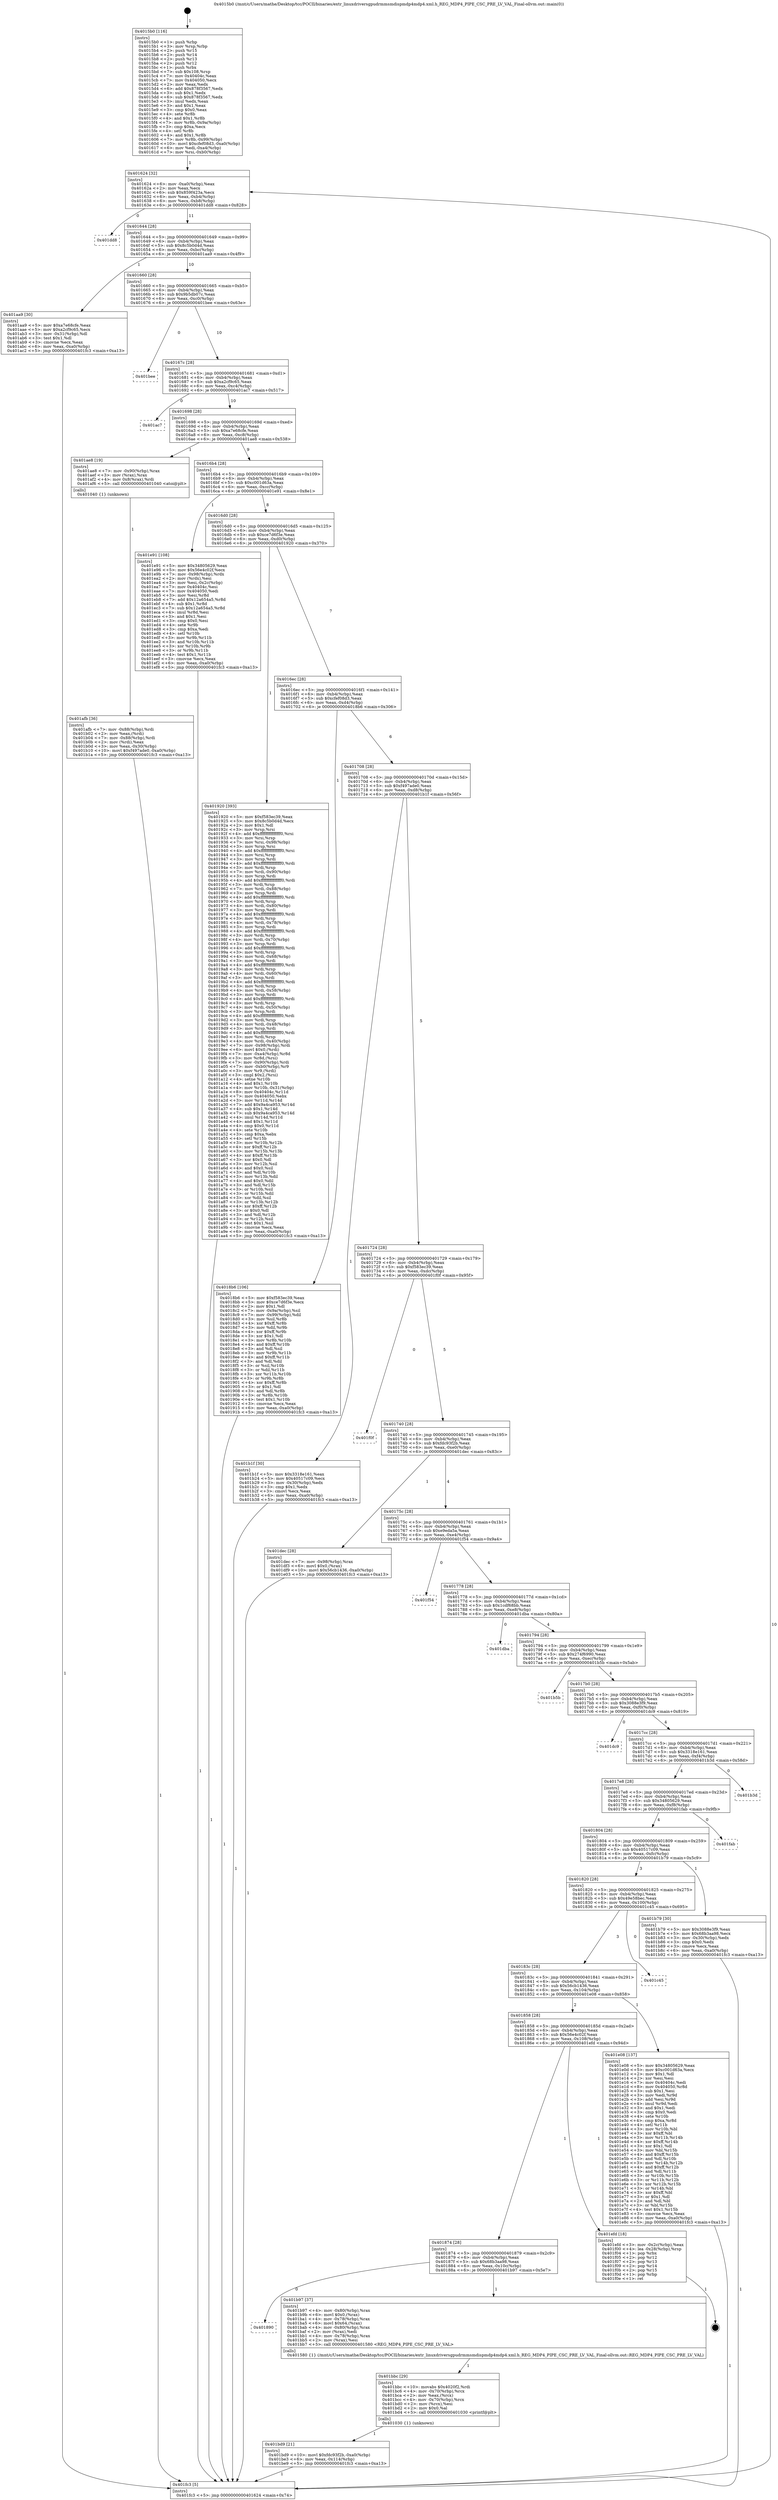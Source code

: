 digraph "0x4015b0" {
  label = "0x4015b0 (/mnt/c/Users/mathe/Desktop/tcc/POCII/binaries/extr_linuxdriversgpudrmmsmdispmdp4mdp4.xml.h_REG_MDP4_PIPE_CSC_PRE_LV_VAL_Final-ollvm.out::main(0))"
  labelloc = "t"
  node[shape=record]

  Entry [label="",width=0.3,height=0.3,shape=circle,fillcolor=black,style=filled]
  "0x401624" [label="{
     0x401624 [32]\l
     | [instrs]\l
     &nbsp;&nbsp;0x401624 \<+6\>: mov -0xa0(%rbp),%eax\l
     &nbsp;&nbsp;0x40162a \<+2\>: mov %eax,%ecx\l
     &nbsp;&nbsp;0x40162c \<+6\>: sub $0x859f423a,%ecx\l
     &nbsp;&nbsp;0x401632 \<+6\>: mov %eax,-0xb4(%rbp)\l
     &nbsp;&nbsp;0x401638 \<+6\>: mov %ecx,-0xb8(%rbp)\l
     &nbsp;&nbsp;0x40163e \<+6\>: je 0000000000401dd8 \<main+0x828\>\l
  }"]
  "0x401dd8" [label="{
     0x401dd8\l
  }", style=dashed]
  "0x401644" [label="{
     0x401644 [28]\l
     | [instrs]\l
     &nbsp;&nbsp;0x401644 \<+5\>: jmp 0000000000401649 \<main+0x99\>\l
     &nbsp;&nbsp;0x401649 \<+6\>: mov -0xb4(%rbp),%eax\l
     &nbsp;&nbsp;0x40164f \<+5\>: sub $0x8c5b0d4d,%eax\l
     &nbsp;&nbsp;0x401654 \<+6\>: mov %eax,-0xbc(%rbp)\l
     &nbsp;&nbsp;0x40165a \<+6\>: je 0000000000401aa9 \<main+0x4f9\>\l
  }"]
  Exit [label="",width=0.3,height=0.3,shape=circle,fillcolor=black,style=filled,peripheries=2]
  "0x401aa9" [label="{
     0x401aa9 [30]\l
     | [instrs]\l
     &nbsp;&nbsp;0x401aa9 \<+5\>: mov $0xa7e68cfe,%eax\l
     &nbsp;&nbsp;0x401aae \<+5\>: mov $0xa2cf9c65,%ecx\l
     &nbsp;&nbsp;0x401ab3 \<+3\>: mov -0x31(%rbp),%dl\l
     &nbsp;&nbsp;0x401ab6 \<+3\>: test $0x1,%dl\l
     &nbsp;&nbsp;0x401ab9 \<+3\>: cmovne %ecx,%eax\l
     &nbsp;&nbsp;0x401abc \<+6\>: mov %eax,-0xa0(%rbp)\l
     &nbsp;&nbsp;0x401ac2 \<+5\>: jmp 0000000000401fc3 \<main+0xa13\>\l
  }"]
  "0x401660" [label="{
     0x401660 [28]\l
     | [instrs]\l
     &nbsp;&nbsp;0x401660 \<+5\>: jmp 0000000000401665 \<main+0xb5\>\l
     &nbsp;&nbsp;0x401665 \<+6\>: mov -0xb4(%rbp),%eax\l
     &nbsp;&nbsp;0x40166b \<+5\>: sub $0x9b5db07c,%eax\l
     &nbsp;&nbsp;0x401670 \<+6\>: mov %eax,-0xc0(%rbp)\l
     &nbsp;&nbsp;0x401676 \<+6\>: je 0000000000401bee \<main+0x63e\>\l
  }"]
  "0x401bd9" [label="{
     0x401bd9 [21]\l
     | [instrs]\l
     &nbsp;&nbsp;0x401bd9 \<+10\>: movl $0xfdc93f2b,-0xa0(%rbp)\l
     &nbsp;&nbsp;0x401be3 \<+6\>: mov %eax,-0x114(%rbp)\l
     &nbsp;&nbsp;0x401be9 \<+5\>: jmp 0000000000401fc3 \<main+0xa13\>\l
  }"]
  "0x401bee" [label="{
     0x401bee\l
  }", style=dashed]
  "0x40167c" [label="{
     0x40167c [28]\l
     | [instrs]\l
     &nbsp;&nbsp;0x40167c \<+5\>: jmp 0000000000401681 \<main+0xd1\>\l
     &nbsp;&nbsp;0x401681 \<+6\>: mov -0xb4(%rbp),%eax\l
     &nbsp;&nbsp;0x401687 \<+5\>: sub $0xa2cf9c65,%eax\l
     &nbsp;&nbsp;0x40168c \<+6\>: mov %eax,-0xc4(%rbp)\l
     &nbsp;&nbsp;0x401692 \<+6\>: je 0000000000401ac7 \<main+0x517\>\l
  }"]
  "0x401bbc" [label="{
     0x401bbc [29]\l
     | [instrs]\l
     &nbsp;&nbsp;0x401bbc \<+10\>: movabs $0x4020f2,%rdi\l
     &nbsp;&nbsp;0x401bc6 \<+4\>: mov -0x70(%rbp),%rcx\l
     &nbsp;&nbsp;0x401bca \<+2\>: mov %eax,(%rcx)\l
     &nbsp;&nbsp;0x401bcc \<+4\>: mov -0x70(%rbp),%rcx\l
     &nbsp;&nbsp;0x401bd0 \<+2\>: mov (%rcx),%esi\l
     &nbsp;&nbsp;0x401bd2 \<+2\>: mov $0x0,%al\l
     &nbsp;&nbsp;0x401bd4 \<+5\>: call 0000000000401030 \<printf@plt\>\l
     | [calls]\l
     &nbsp;&nbsp;0x401030 \{1\} (unknown)\l
  }"]
  "0x401ac7" [label="{
     0x401ac7\l
  }", style=dashed]
  "0x401698" [label="{
     0x401698 [28]\l
     | [instrs]\l
     &nbsp;&nbsp;0x401698 \<+5\>: jmp 000000000040169d \<main+0xed\>\l
     &nbsp;&nbsp;0x40169d \<+6\>: mov -0xb4(%rbp),%eax\l
     &nbsp;&nbsp;0x4016a3 \<+5\>: sub $0xa7e68cfe,%eax\l
     &nbsp;&nbsp;0x4016a8 \<+6\>: mov %eax,-0xc8(%rbp)\l
     &nbsp;&nbsp;0x4016ae \<+6\>: je 0000000000401ae8 \<main+0x538\>\l
  }"]
  "0x401890" [label="{
     0x401890\l
  }", style=dashed]
  "0x401ae8" [label="{
     0x401ae8 [19]\l
     | [instrs]\l
     &nbsp;&nbsp;0x401ae8 \<+7\>: mov -0x90(%rbp),%rax\l
     &nbsp;&nbsp;0x401aef \<+3\>: mov (%rax),%rax\l
     &nbsp;&nbsp;0x401af2 \<+4\>: mov 0x8(%rax),%rdi\l
     &nbsp;&nbsp;0x401af6 \<+5\>: call 0000000000401040 \<atoi@plt\>\l
     | [calls]\l
     &nbsp;&nbsp;0x401040 \{1\} (unknown)\l
  }"]
  "0x4016b4" [label="{
     0x4016b4 [28]\l
     | [instrs]\l
     &nbsp;&nbsp;0x4016b4 \<+5\>: jmp 00000000004016b9 \<main+0x109\>\l
     &nbsp;&nbsp;0x4016b9 \<+6\>: mov -0xb4(%rbp),%eax\l
     &nbsp;&nbsp;0x4016bf \<+5\>: sub $0xc001d63a,%eax\l
     &nbsp;&nbsp;0x4016c4 \<+6\>: mov %eax,-0xcc(%rbp)\l
     &nbsp;&nbsp;0x4016ca \<+6\>: je 0000000000401e91 \<main+0x8e1\>\l
  }"]
  "0x401b97" [label="{
     0x401b97 [37]\l
     | [instrs]\l
     &nbsp;&nbsp;0x401b97 \<+4\>: mov -0x80(%rbp),%rax\l
     &nbsp;&nbsp;0x401b9b \<+6\>: movl $0x0,(%rax)\l
     &nbsp;&nbsp;0x401ba1 \<+4\>: mov -0x78(%rbp),%rax\l
     &nbsp;&nbsp;0x401ba5 \<+6\>: movl $0x64,(%rax)\l
     &nbsp;&nbsp;0x401bab \<+4\>: mov -0x80(%rbp),%rax\l
     &nbsp;&nbsp;0x401baf \<+2\>: mov (%rax),%edi\l
     &nbsp;&nbsp;0x401bb1 \<+4\>: mov -0x78(%rbp),%rax\l
     &nbsp;&nbsp;0x401bb5 \<+2\>: mov (%rax),%esi\l
     &nbsp;&nbsp;0x401bb7 \<+5\>: call 0000000000401580 \<REG_MDP4_PIPE_CSC_PRE_LV_VAL\>\l
     | [calls]\l
     &nbsp;&nbsp;0x401580 \{1\} (/mnt/c/Users/mathe/Desktop/tcc/POCII/binaries/extr_linuxdriversgpudrmmsmdispmdp4mdp4.xml.h_REG_MDP4_PIPE_CSC_PRE_LV_VAL_Final-ollvm.out::REG_MDP4_PIPE_CSC_PRE_LV_VAL)\l
  }"]
  "0x401e91" [label="{
     0x401e91 [108]\l
     | [instrs]\l
     &nbsp;&nbsp;0x401e91 \<+5\>: mov $0x34805629,%eax\l
     &nbsp;&nbsp;0x401e96 \<+5\>: mov $0x56e4c02f,%ecx\l
     &nbsp;&nbsp;0x401e9b \<+7\>: mov -0x98(%rbp),%rdx\l
     &nbsp;&nbsp;0x401ea2 \<+2\>: mov (%rdx),%esi\l
     &nbsp;&nbsp;0x401ea4 \<+3\>: mov %esi,-0x2c(%rbp)\l
     &nbsp;&nbsp;0x401ea7 \<+7\>: mov 0x40404c,%esi\l
     &nbsp;&nbsp;0x401eae \<+7\>: mov 0x404050,%edi\l
     &nbsp;&nbsp;0x401eb5 \<+3\>: mov %esi,%r8d\l
     &nbsp;&nbsp;0x401eb8 \<+7\>: add $0x12a654a5,%r8d\l
     &nbsp;&nbsp;0x401ebf \<+4\>: sub $0x1,%r8d\l
     &nbsp;&nbsp;0x401ec3 \<+7\>: sub $0x12a654a5,%r8d\l
     &nbsp;&nbsp;0x401eca \<+4\>: imul %r8d,%esi\l
     &nbsp;&nbsp;0x401ece \<+3\>: and $0x1,%esi\l
     &nbsp;&nbsp;0x401ed1 \<+3\>: cmp $0x0,%esi\l
     &nbsp;&nbsp;0x401ed4 \<+4\>: sete %r9b\l
     &nbsp;&nbsp;0x401ed8 \<+3\>: cmp $0xa,%edi\l
     &nbsp;&nbsp;0x401edb \<+4\>: setl %r10b\l
     &nbsp;&nbsp;0x401edf \<+3\>: mov %r9b,%r11b\l
     &nbsp;&nbsp;0x401ee2 \<+3\>: and %r10b,%r11b\l
     &nbsp;&nbsp;0x401ee5 \<+3\>: xor %r10b,%r9b\l
     &nbsp;&nbsp;0x401ee8 \<+3\>: or %r9b,%r11b\l
     &nbsp;&nbsp;0x401eeb \<+4\>: test $0x1,%r11b\l
     &nbsp;&nbsp;0x401eef \<+3\>: cmovne %ecx,%eax\l
     &nbsp;&nbsp;0x401ef2 \<+6\>: mov %eax,-0xa0(%rbp)\l
     &nbsp;&nbsp;0x401ef8 \<+5\>: jmp 0000000000401fc3 \<main+0xa13\>\l
  }"]
  "0x4016d0" [label="{
     0x4016d0 [28]\l
     | [instrs]\l
     &nbsp;&nbsp;0x4016d0 \<+5\>: jmp 00000000004016d5 \<main+0x125\>\l
     &nbsp;&nbsp;0x4016d5 \<+6\>: mov -0xb4(%rbp),%eax\l
     &nbsp;&nbsp;0x4016db \<+5\>: sub $0xce7d6f3e,%eax\l
     &nbsp;&nbsp;0x4016e0 \<+6\>: mov %eax,-0xd0(%rbp)\l
     &nbsp;&nbsp;0x4016e6 \<+6\>: je 0000000000401920 \<main+0x370\>\l
  }"]
  "0x401874" [label="{
     0x401874 [28]\l
     | [instrs]\l
     &nbsp;&nbsp;0x401874 \<+5\>: jmp 0000000000401879 \<main+0x2c9\>\l
     &nbsp;&nbsp;0x401879 \<+6\>: mov -0xb4(%rbp),%eax\l
     &nbsp;&nbsp;0x40187f \<+5\>: sub $0x68b3aa98,%eax\l
     &nbsp;&nbsp;0x401884 \<+6\>: mov %eax,-0x10c(%rbp)\l
     &nbsp;&nbsp;0x40188a \<+6\>: je 0000000000401b97 \<main+0x5e7\>\l
  }"]
  "0x401920" [label="{
     0x401920 [393]\l
     | [instrs]\l
     &nbsp;&nbsp;0x401920 \<+5\>: mov $0xf583ec39,%eax\l
     &nbsp;&nbsp;0x401925 \<+5\>: mov $0x8c5b0d4d,%ecx\l
     &nbsp;&nbsp;0x40192a \<+2\>: mov $0x1,%dl\l
     &nbsp;&nbsp;0x40192c \<+3\>: mov %rsp,%rsi\l
     &nbsp;&nbsp;0x40192f \<+4\>: add $0xfffffffffffffff0,%rsi\l
     &nbsp;&nbsp;0x401933 \<+3\>: mov %rsi,%rsp\l
     &nbsp;&nbsp;0x401936 \<+7\>: mov %rsi,-0x98(%rbp)\l
     &nbsp;&nbsp;0x40193d \<+3\>: mov %rsp,%rsi\l
     &nbsp;&nbsp;0x401940 \<+4\>: add $0xfffffffffffffff0,%rsi\l
     &nbsp;&nbsp;0x401944 \<+3\>: mov %rsi,%rsp\l
     &nbsp;&nbsp;0x401947 \<+3\>: mov %rsp,%rdi\l
     &nbsp;&nbsp;0x40194a \<+4\>: add $0xfffffffffffffff0,%rdi\l
     &nbsp;&nbsp;0x40194e \<+3\>: mov %rdi,%rsp\l
     &nbsp;&nbsp;0x401951 \<+7\>: mov %rdi,-0x90(%rbp)\l
     &nbsp;&nbsp;0x401958 \<+3\>: mov %rsp,%rdi\l
     &nbsp;&nbsp;0x40195b \<+4\>: add $0xfffffffffffffff0,%rdi\l
     &nbsp;&nbsp;0x40195f \<+3\>: mov %rdi,%rsp\l
     &nbsp;&nbsp;0x401962 \<+7\>: mov %rdi,-0x88(%rbp)\l
     &nbsp;&nbsp;0x401969 \<+3\>: mov %rsp,%rdi\l
     &nbsp;&nbsp;0x40196c \<+4\>: add $0xfffffffffffffff0,%rdi\l
     &nbsp;&nbsp;0x401970 \<+3\>: mov %rdi,%rsp\l
     &nbsp;&nbsp;0x401973 \<+4\>: mov %rdi,-0x80(%rbp)\l
     &nbsp;&nbsp;0x401977 \<+3\>: mov %rsp,%rdi\l
     &nbsp;&nbsp;0x40197a \<+4\>: add $0xfffffffffffffff0,%rdi\l
     &nbsp;&nbsp;0x40197e \<+3\>: mov %rdi,%rsp\l
     &nbsp;&nbsp;0x401981 \<+4\>: mov %rdi,-0x78(%rbp)\l
     &nbsp;&nbsp;0x401985 \<+3\>: mov %rsp,%rdi\l
     &nbsp;&nbsp;0x401988 \<+4\>: add $0xfffffffffffffff0,%rdi\l
     &nbsp;&nbsp;0x40198c \<+3\>: mov %rdi,%rsp\l
     &nbsp;&nbsp;0x40198f \<+4\>: mov %rdi,-0x70(%rbp)\l
     &nbsp;&nbsp;0x401993 \<+3\>: mov %rsp,%rdi\l
     &nbsp;&nbsp;0x401996 \<+4\>: add $0xfffffffffffffff0,%rdi\l
     &nbsp;&nbsp;0x40199a \<+3\>: mov %rdi,%rsp\l
     &nbsp;&nbsp;0x40199d \<+4\>: mov %rdi,-0x68(%rbp)\l
     &nbsp;&nbsp;0x4019a1 \<+3\>: mov %rsp,%rdi\l
     &nbsp;&nbsp;0x4019a4 \<+4\>: add $0xfffffffffffffff0,%rdi\l
     &nbsp;&nbsp;0x4019a8 \<+3\>: mov %rdi,%rsp\l
     &nbsp;&nbsp;0x4019ab \<+4\>: mov %rdi,-0x60(%rbp)\l
     &nbsp;&nbsp;0x4019af \<+3\>: mov %rsp,%rdi\l
     &nbsp;&nbsp;0x4019b2 \<+4\>: add $0xfffffffffffffff0,%rdi\l
     &nbsp;&nbsp;0x4019b6 \<+3\>: mov %rdi,%rsp\l
     &nbsp;&nbsp;0x4019b9 \<+4\>: mov %rdi,-0x58(%rbp)\l
     &nbsp;&nbsp;0x4019bd \<+3\>: mov %rsp,%rdi\l
     &nbsp;&nbsp;0x4019c0 \<+4\>: add $0xfffffffffffffff0,%rdi\l
     &nbsp;&nbsp;0x4019c4 \<+3\>: mov %rdi,%rsp\l
     &nbsp;&nbsp;0x4019c7 \<+4\>: mov %rdi,-0x50(%rbp)\l
     &nbsp;&nbsp;0x4019cb \<+3\>: mov %rsp,%rdi\l
     &nbsp;&nbsp;0x4019ce \<+4\>: add $0xfffffffffffffff0,%rdi\l
     &nbsp;&nbsp;0x4019d2 \<+3\>: mov %rdi,%rsp\l
     &nbsp;&nbsp;0x4019d5 \<+4\>: mov %rdi,-0x48(%rbp)\l
     &nbsp;&nbsp;0x4019d9 \<+3\>: mov %rsp,%rdi\l
     &nbsp;&nbsp;0x4019dc \<+4\>: add $0xfffffffffffffff0,%rdi\l
     &nbsp;&nbsp;0x4019e0 \<+3\>: mov %rdi,%rsp\l
     &nbsp;&nbsp;0x4019e3 \<+4\>: mov %rdi,-0x40(%rbp)\l
     &nbsp;&nbsp;0x4019e7 \<+7\>: mov -0x98(%rbp),%rdi\l
     &nbsp;&nbsp;0x4019ee \<+6\>: movl $0x0,(%rdi)\l
     &nbsp;&nbsp;0x4019f4 \<+7\>: mov -0xa4(%rbp),%r8d\l
     &nbsp;&nbsp;0x4019fb \<+3\>: mov %r8d,(%rsi)\l
     &nbsp;&nbsp;0x4019fe \<+7\>: mov -0x90(%rbp),%rdi\l
     &nbsp;&nbsp;0x401a05 \<+7\>: mov -0xb0(%rbp),%r9\l
     &nbsp;&nbsp;0x401a0c \<+3\>: mov %r9,(%rdi)\l
     &nbsp;&nbsp;0x401a0f \<+3\>: cmpl $0x2,(%rsi)\l
     &nbsp;&nbsp;0x401a12 \<+4\>: setne %r10b\l
     &nbsp;&nbsp;0x401a16 \<+4\>: and $0x1,%r10b\l
     &nbsp;&nbsp;0x401a1a \<+4\>: mov %r10b,-0x31(%rbp)\l
     &nbsp;&nbsp;0x401a1e \<+8\>: mov 0x40404c,%r11d\l
     &nbsp;&nbsp;0x401a26 \<+7\>: mov 0x404050,%ebx\l
     &nbsp;&nbsp;0x401a2d \<+3\>: mov %r11d,%r14d\l
     &nbsp;&nbsp;0x401a30 \<+7\>: add $0x9a4ca953,%r14d\l
     &nbsp;&nbsp;0x401a37 \<+4\>: sub $0x1,%r14d\l
     &nbsp;&nbsp;0x401a3b \<+7\>: sub $0x9a4ca953,%r14d\l
     &nbsp;&nbsp;0x401a42 \<+4\>: imul %r14d,%r11d\l
     &nbsp;&nbsp;0x401a46 \<+4\>: and $0x1,%r11d\l
     &nbsp;&nbsp;0x401a4a \<+4\>: cmp $0x0,%r11d\l
     &nbsp;&nbsp;0x401a4e \<+4\>: sete %r10b\l
     &nbsp;&nbsp;0x401a52 \<+3\>: cmp $0xa,%ebx\l
     &nbsp;&nbsp;0x401a55 \<+4\>: setl %r15b\l
     &nbsp;&nbsp;0x401a59 \<+3\>: mov %r10b,%r12b\l
     &nbsp;&nbsp;0x401a5c \<+4\>: xor $0xff,%r12b\l
     &nbsp;&nbsp;0x401a60 \<+3\>: mov %r15b,%r13b\l
     &nbsp;&nbsp;0x401a63 \<+4\>: xor $0xff,%r13b\l
     &nbsp;&nbsp;0x401a67 \<+3\>: xor $0x0,%dl\l
     &nbsp;&nbsp;0x401a6a \<+3\>: mov %r12b,%sil\l
     &nbsp;&nbsp;0x401a6d \<+4\>: and $0x0,%sil\l
     &nbsp;&nbsp;0x401a71 \<+3\>: and %dl,%r10b\l
     &nbsp;&nbsp;0x401a74 \<+3\>: mov %r13b,%dil\l
     &nbsp;&nbsp;0x401a77 \<+4\>: and $0x0,%dil\l
     &nbsp;&nbsp;0x401a7b \<+3\>: and %dl,%r15b\l
     &nbsp;&nbsp;0x401a7e \<+3\>: or %r10b,%sil\l
     &nbsp;&nbsp;0x401a81 \<+3\>: or %r15b,%dil\l
     &nbsp;&nbsp;0x401a84 \<+3\>: xor %dil,%sil\l
     &nbsp;&nbsp;0x401a87 \<+3\>: or %r13b,%r12b\l
     &nbsp;&nbsp;0x401a8a \<+4\>: xor $0xff,%r12b\l
     &nbsp;&nbsp;0x401a8e \<+3\>: or $0x0,%dl\l
     &nbsp;&nbsp;0x401a91 \<+3\>: and %dl,%r12b\l
     &nbsp;&nbsp;0x401a94 \<+3\>: or %r12b,%sil\l
     &nbsp;&nbsp;0x401a97 \<+4\>: test $0x1,%sil\l
     &nbsp;&nbsp;0x401a9b \<+3\>: cmovne %ecx,%eax\l
     &nbsp;&nbsp;0x401a9e \<+6\>: mov %eax,-0xa0(%rbp)\l
     &nbsp;&nbsp;0x401aa4 \<+5\>: jmp 0000000000401fc3 \<main+0xa13\>\l
  }"]
  "0x4016ec" [label="{
     0x4016ec [28]\l
     | [instrs]\l
     &nbsp;&nbsp;0x4016ec \<+5\>: jmp 00000000004016f1 \<main+0x141\>\l
     &nbsp;&nbsp;0x4016f1 \<+6\>: mov -0xb4(%rbp),%eax\l
     &nbsp;&nbsp;0x4016f7 \<+5\>: sub $0xcfef08d3,%eax\l
     &nbsp;&nbsp;0x4016fc \<+6\>: mov %eax,-0xd4(%rbp)\l
     &nbsp;&nbsp;0x401702 \<+6\>: je 00000000004018b6 \<main+0x306\>\l
  }"]
  "0x401efd" [label="{
     0x401efd [18]\l
     | [instrs]\l
     &nbsp;&nbsp;0x401efd \<+3\>: mov -0x2c(%rbp),%eax\l
     &nbsp;&nbsp;0x401f00 \<+4\>: lea -0x28(%rbp),%rsp\l
     &nbsp;&nbsp;0x401f04 \<+1\>: pop %rbx\l
     &nbsp;&nbsp;0x401f05 \<+2\>: pop %r12\l
     &nbsp;&nbsp;0x401f07 \<+2\>: pop %r13\l
     &nbsp;&nbsp;0x401f09 \<+2\>: pop %r14\l
     &nbsp;&nbsp;0x401f0b \<+2\>: pop %r15\l
     &nbsp;&nbsp;0x401f0d \<+1\>: pop %rbp\l
     &nbsp;&nbsp;0x401f0e \<+1\>: ret\l
  }"]
  "0x4018b6" [label="{
     0x4018b6 [106]\l
     | [instrs]\l
     &nbsp;&nbsp;0x4018b6 \<+5\>: mov $0xf583ec39,%eax\l
     &nbsp;&nbsp;0x4018bb \<+5\>: mov $0xce7d6f3e,%ecx\l
     &nbsp;&nbsp;0x4018c0 \<+2\>: mov $0x1,%dl\l
     &nbsp;&nbsp;0x4018c2 \<+7\>: mov -0x9a(%rbp),%sil\l
     &nbsp;&nbsp;0x4018c9 \<+7\>: mov -0x99(%rbp),%dil\l
     &nbsp;&nbsp;0x4018d0 \<+3\>: mov %sil,%r8b\l
     &nbsp;&nbsp;0x4018d3 \<+4\>: xor $0xff,%r8b\l
     &nbsp;&nbsp;0x4018d7 \<+3\>: mov %dil,%r9b\l
     &nbsp;&nbsp;0x4018da \<+4\>: xor $0xff,%r9b\l
     &nbsp;&nbsp;0x4018de \<+3\>: xor $0x1,%dl\l
     &nbsp;&nbsp;0x4018e1 \<+3\>: mov %r8b,%r10b\l
     &nbsp;&nbsp;0x4018e4 \<+4\>: and $0xff,%r10b\l
     &nbsp;&nbsp;0x4018e8 \<+3\>: and %dl,%sil\l
     &nbsp;&nbsp;0x4018eb \<+3\>: mov %r9b,%r11b\l
     &nbsp;&nbsp;0x4018ee \<+4\>: and $0xff,%r11b\l
     &nbsp;&nbsp;0x4018f2 \<+3\>: and %dl,%dil\l
     &nbsp;&nbsp;0x4018f5 \<+3\>: or %sil,%r10b\l
     &nbsp;&nbsp;0x4018f8 \<+3\>: or %dil,%r11b\l
     &nbsp;&nbsp;0x4018fb \<+3\>: xor %r11b,%r10b\l
     &nbsp;&nbsp;0x4018fe \<+3\>: or %r9b,%r8b\l
     &nbsp;&nbsp;0x401901 \<+4\>: xor $0xff,%r8b\l
     &nbsp;&nbsp;0x401905 \<+3\>: or $0x1,%dl\l
     &nbsp;&nbsp;0x401908 \<+3\>: and %dl,%r8b\l
     &nbsp;&nbsp;0x40190b \<+3\>: or %r8b,%r10b\l
     &nbsp;&nbsp;0x40190e \<+4\>: test $0x1,%r10b\l
     &nbsp;&nbsp;0x401912 \<+3\>: cmovne %ecx,%eax\l
     &nbsp;&nbsp;0x401915 \<+6\>: mov %eax,-0xa0(%rbp)\l
     &nbsp;&nbsp;0x40191b \<+5\>: jmp 0000000000401fc3 \<main+0xa13\>\l
  }"]
  "0x401708" [label="{
     0x401708 [28]\l
     | [instrs]\l
     &nbsp;&nbsp;0x401708 \<+5\>: jmp 000000000040170d \<main+0x15d\>\l
     &nbsp;&nbsp;0x40170d \<+6\>: mov -0xb4(%rbp),%eax\l
     &nbsp;&nbsp;0x401713 \<+5\>: sub $0xf497ade0,%eax\l
     &nbsp;&nbsp;0x401718 \<+6\>: mov %eax,-0xd8(%rbp)\l
     &nbsp;&nbsp;0x40171e \<+6\>: je 0000000000401b1f \<main+0x56f\>\l
  }"]
  "0x401fc3" [label="{
     0x401fc3 [5]\l
     | [instrs]\l
     &nbsp;&nbsp;0x401fc3 \<+5\>: jmp 0000000000401624 \<main+0x74\>\l
  }"]
  "0x4015b0" [label="{
     0x4015b0 [116]\l
     | [instrs]\l
     &nbsp;&nbsp;0x4015b0 \<+1\>: push %rbp\l
     &nbsp;&nbsp;0x4015b1 \<+3\>: mov %rsp,%rbp\l
     &nbsp;&nbsp;0x4015b4 \<+2\>: push %r15\l
     &nbsp;&nbsp;0x4015b6 \<+2\>: push %r14\l
     &nbsp;&nbsp;0x4015b8 \<+2\>: push %r13\l
     &nbsp;&nbsp;0x4015ba \<+2\>: push %r12\l
     &nbsp;&nbsp;0x4015bc \<+1\>: push %rbx\l
     &nbsp;&nbsp;0x4015bd \<+7\>: sub $0x108,%rsp\l
     &nbsp;&nbsp;0x4015c4 \<+7\>: mov 0x40404c,%eax\l
     &nbsp;&nbsp;0x4015cb \<+7\>: mov 0x404050,%ecx\l
     &nbsp;&nbsp;0x4015d2 \<+2\>: mov %eax,%edx\l
     &nbsp;&nbsp;0x4015d4 \<+6\>: add $0x878f3567,%edx\l
     &nbsp;&nbsp;0x4015da \<+3\>: sub $0x1,%edx\l
     &nbsp;&nbsp;0x4015dd \<+6\>: sub $0x878f3567,%edx\l
     &nbsp;&nbsp;0x4015e3 \<+3\>: imul %edx,%eax\l
     &nbsp;&nbsp;0x4015e6 \<+3\>: and $0x1,%eax\l
     &nbsp;&nbsp;0x4015e9 \<+3\>: cmp $0x0,%eax\l
     &nbsp;&nbsp;0x4015ec \<+4\>: sete %r8b\l
     &nbsp;&nbsp;0x4015f0 \<+4\>: and $0x1,%r8b\l
     &nbsp;&nbsp;0x4015f4 \<+7\>: mov %r8b,-0x9a(%rbp)\l
     &nbsp;&nbsp;0x4015fb \<+3\>: cmp $0xa,%ecx\l
     &nbsp;&nbsp;0x4015fe \<+4\>: setl %r8b\l
     &nbsp;&nbsp;0x401602 \<+4\>: and $0x1,%r8b\l
     &nbsp;&nbsp;0x401606 \<+7\>: mov %r8b,-0x99(%rbp)\l
     &nbsp;&nbsp;0x40160d \<+10\>: movl $0xcfef08d3,-0xa0(%rbp)\l
     &nbsp;&nbsp;0x401617 \<+6\>: mov %edi,-0xa4(%rbp)\l
     &nbsp;&nbsp;0x40161d \<+7\>: mov %rsi,-0xb0(%rbp)\l
  }"]
  "0x401858" [label="{
     0x401858 [28]\l
     | [instrs]\l
     &nbsp;&nbsp;0x401858 \<+5\>: jmp 000000000040185d \<main+0x2ad\>\l
     &nbsp;&nbsp;0x40185d \<+6\>: mov -0xb4(%rbp),%eax\l
     &nbsp;&nbsp;0x401863 \<+5\>: sub $0x56e4c02f,%eax\l
     &nbsp;&nbsp;0x401868 \<+6\>: mov %eax,-0x108(%rbp)\l
     &nbsp;&nbsp;0x40186e \<+6\>: je 0000000000401efd \<main+0x94d\>\l
  }"]
  "0x401afb" [label="{
     0x401afb [36]\l
     | [instrs]\l
     &nbsp;&nbsp;0x401afb \<+7\>: mov -0x88(%rbp),%rdi\l
     &nbsp;&nbsp;0x401b02 \<+2\>: mov %eax,(%rdi)\l
     &nbsp;&nbsp;0x401b04 \<+7\>: mov -0x88(%rbp),%rdi\l
     &nbsp;&nbsp;0x401b0b \<+2\>: mov (%rdi),%eax\l
     &nbsp;&nbsp;0x401b0d \<+3\>: mov %eax,-0x30(%rbp)\l
     &nbsp;&nbsp;0x401b10 \<+10\>: movl $0xf497ade0,-0xa0(%rbp)\l
     &nbsp;&nbsp;0x401b1a \<+5\>: jmp 0000000000401fc3 \<main+0xa13\>\l
  }"]
  "0x401e08" [label="{
     0x401e08 [137]\l
     | [instrs]\l
     &nbsp;&nbsp;0x401e08 \<+5\>: mov $0x34805629,%eax\l
     &nbsp;&nbsp;0x401e0d \<+5\>: mov $0xc001d63a,%ecx\l
     &nbsp;&nbsp;0x401e12 \<+2\>: mov $0x1,%dl\l
     &nbsp;&nbsp;0x401e14 \<+2\>: xor %esi,%esi\l
     &nbsp;&nbsp;0x401e16 \<+7\>: mov 0x40404c,%edi\l
     &nbsp;&nbsp;0x401e1d \<+8\>: mov 0x404050,%r8d\l
     &nbsp;&nbsp;0x401e25 \<+3\>: sub $0x1,%esi\l
     &nbsp;&nbsp;0x401e28 \<+3\>: mov %edi,%r9d\l
     &nbsp;&nbsp;0x401e2b \<+3\>: add %esi,%r9d\l
     &nbsp;&nbsp;0x401e2e \<+4\>: imul %r9d,%edi\l
     &nbsp;&nbsp;0x401e32 \<+3\>: and $0x1,%edi\l
     &nbsp;&nbsp;0x401e35 \<+3\>: cmp $0x0,%edi\l
     &nbsp;&nbsp;0x401e38 \<+4\>: sete %r10b\l
     &nbsp;&nbsp;0x401e3c \<+4\>: cmp $0xa,%r8d\l
     &nbsp;&nbsp;0x401e40 \<+4\>: setl %r11b\l
     &nbsp;&nbsp;0x401e44 \<+3\>: mov %r10b,%bl\l
     &nbsp;&nbsp;0x401e47 \<+3\>: xor $0xff,%bl\l
     &nbsp;&nbsp;0x401e4a \<+3\>: mov %r11b,%r14b\l
     &nbsp;&nbsp;0x401e4d \<+4\>: xor $0xff,%r14b\l
     &nbsp;&nbsp;0x401e51 \<+3\>: xor $0x1,%dl\l
     &nbsp;&nbsp;0x401e54 \<+3\>: mov %bl,%r15b\l
     &nbsp;&nbsp;0x401e57 \<+4\>: and $0xff,%r15b\l
     &nbsp;&nbsp;0x401e5b \<+3\>: and %dl,%r10b\l
     &nbsp;&nbsp;0x401e5e \<+3\>: mov %r14b,%r12b\l
     &nbsp;&nbsp;0x401e61 \<+4\>: and $0xff,%r12b\l
     &nbsp;&nbsp;0x401e65 \<+3\>: and %dl,%r11b\l
     &nbsp;&nbsp;0x401e68 \<+3\>: or %r10b,%r15b\l
     &nbsp;&nbsp;0x401e6b \<+3\>: or %r11b,%r12b\l
     &nbsp;&nbsp;0x401e6e \<+3\>: xor %r12b,%r15b\l
     &nbsp;&nbsp;0x401e71 \<+3\>: or %r14b,%bl\l
     &nbsp;&nbsp;0x401e74 \<+3\>: xor $0xff,%bl\l
     &nbsp;&nbsp;0x401e77 \<+3\>: or $0x1,%dl\l
     &nbsp;&nbsp;0x401e7a \<+2\>: and %dl,%bl\l
     &nbsp;&nbsp;0x401e7c \<+3\>: or %bl,%r15b\l
     &nbsp;&nbsp;0x401e7f \<+4\>: test $0x1,%r15b\l
     &nbsp;&nbsp;0x401e83 \<+3\>: cmovne %ecx,%eax\l
     &nbsp;&nbsp;0x401e86 \<+6\>: mov %eax,-0xa0(%rbp)\l
     &nbsp;&nbsp;0x401e8c \<+5\>: jmp 0000000000401fc3 \<main+0xa13\>\l
  }"]
  "0x401b1f" [label="{
     0x401b1f [30]\l
     | [instrs]\l
     &nbsp;&nbsp;0x401b1f \<+5\>: mov $0x3318e161,%eax\l
     &nbsp;&nbsp;0x401b24 \<+5\>: mov $0x40517c09,%ecx\l
     &nbsp;&nbsp;0x401b29 \<+3\>: mov -0x30(%rbp),%edx\l
     &nbsp;&nbsp;0x401b2c \<+3\>: cmp $0x1,%edx\l
     &nbsp;&nbsp;0x401b2f \<+3\>: cmovl %ecx,%eax\l
     &nbsp;&nbsp;0x401b32 \<+6\>: mov %eax,-0xa0(%rbp)\l
     &nbsp;&nbsp;0x401b38 \<+5\>: jmp 0000000000401fc3 \<main+0xa13\>\l
  }"]
  "0x401724" [label="{
     0x401724 [28]\l
     | [instrs]\l
     &nbsp;&nbsp;0x401724 \<+5\>: jmp 0000000000401729 \<main+0x179\>\l
     &nbsp;&nbsp;0x401729 \<+6\>: mov -0xb4(%rbp),%eax\l
     &nbsp;&nbsp;0x40172f \<+5\>: sub $0xf583ec39,%eax\l
     &nbsp;&nbsp;0x401734 \<+6\>: mov %eax,-0xdc(%rbp)\l
     &nbsp;&nbsp;0x40173a \<+6\>: je 0000000000401f0f \<main+0x95f\>\l
  }"]
  "0x40183c" [label="{
     0x40183c [28]\l
     | [instrs]\l
     &nbsp;&nbsp;0x40183c \<+5\>: jmp 0000000000401841 \<main+0x291\>\l
     &nbsp;&nbsp;0x401841 \<+6\>: mov -0xb4(%rbp),%eax\l
     &nbsp;&nbsp;0x401847 \<+5\>: sub $0x56cb1436,%eax\l
     &nbsp;&nbsp;0x40184c \<+6\>: mov %eax,-0x104(%rbp)\l
     &nbsp;&nbsp;0x401852 \<+6\>: je 0000000000401e08 \<main+0x858\>\l
  }"]
  "0x401f0f" [label="{
     0x401f0f\l
  }", style=dashed]
  "0x401740" [label="{
     0x401740 [28]\l
     | [instrs]\l
     &nbsp;&nbsp;0x401740 \<+5\>: jmp 0000000000401745 \<main+0x195\>\l
     &nbsp;&nbsp;0x401745 \<+6\>: mov -0xb4(%rbp),%eax\l
     &nbsp;&nbsp;0x40174b \<+5\>: sub $0xfdc93f2b,%eax\l
     &nbsp;&nbsp;0x401750 \<+6\>: mov %eax,-0xe0(%rbp)\l
     &nbsp;&nbsp;0x401756 \<+6\>: je 0000000000401dec \<main+0x83c\>\l
  }"]
  "0x401c45" [label="{
     0x401c45\l
  }", style=dashed]
  "0x401dec" [label="{
     0x401dec [28]\l
     | [instrs]\l
     &nbsp;&nbsp;0x401dec \<+7\>: mov -0x98(%rbp),%rax\l
     &nbsp;&nbsp;0x401df3 \<+6\>: movl $0x0,(%rax)\l
     &nbsp;&nbsp;0x401df9 \<+10\>: movl $0x56cb1436,-0xa0(%rbp)\l
     &nbsp;&nbsp;0x401e03 \<+5\>: jmp 0000000000401fc3 \<main+0xa13\>\l
  }"]
  "0x40175c" [label="{
     0x40175c [28]\l
     | [instrs]\l
     &nbsp;&nbsp;0x40175c \<+5\>: jmp 0000000000401761 \<main+0x1b1\>\l
     &nbsp;&nbsp;0x401761 \<+6\>: mov -0xb4(%rbp),%eax\l
     &nbsp;&nbsp;0x401767 \<+5\>: sub $0xe9eda5a,%eax\l
     &nbsp;&nbsp;0x40176c \<+6\>: mov %eax,-0xe4(%rbp)\l
     &nbsp;&nbsp;0x401772 \<+6\>: je 0000000000401f54 \<main+0x9a4\>\l
  }"]
  "0x401820" [label="{
     0x401820 [28]\l
     | [instrs]\l
     &nbsp;&nbsp;0x401820 \<+5\>: jmp 0000000000401825 \<main+0x275\>\l
     &nbsp;&nbsp;0x401825 \<+6\>: mov -0xb4(%rbp),%eax\l
     &nbsp;&nbsp;0x40182b \<+5\>: sub $0x49e58bec,%eax\l
     &nbsp;&nbsp;0x401830 \<+6\>: mov %eax,-0x100(%rbp)\l
     &nbsp;&nbsp;0x401836 \<+6\>: je 0000000000401c45 \<main+0x695\>\l
  }"]
  "0x401f54" [label="{
     0x401f54\l
  }", style=dashed]
  "0x401778" [label="{
     0x401778 [28]\l
     | [instrs]\l
     &nbsp;&nbsp;0x401778 \<+5\>: jmp 000000000040177d \<main+0x1cd\>\l
     &nbsp;&nbsp;0x40177d \<+6\>: mov -0xb4(%rbp),%eax\l
     &nbsp;&nbsp;0x401783 \<+5\>: sub $0x1cdf68bb,%eax\l
     &nbsp;&nbsp;0x401788 \<+6\>: mov %eax,-0xe8(%rbp)\l
     &nbsp;&nbsp;0x40178e \<+6\>: je 0000000000401dba \<main+0x80a\>\l
  }"]
  "0x401b79" [label="{
     0x401b79 [30]\l
     | [instrs]\l
     &nbsp;&nbsp;0x401b79 \<+5\>: mov $0x3088e3f9,%eax\l
     &nbsp;&nbsp;0x401b7e \<+5\>: mov $0x68b3aa98,%ecx\l
     &nbsp;&nbsp;0x401b83 \<+3\>: mov -0x30(%rbp),%edx\l
     &nbsp;&nbsp;0x401b86 \<+3\>: cmp $0x0,%edx\l
     &nbsp;&nbsp;0x401b89 \<+3\>: cmove %ecx,%eax\l
     &nbsp;&nbsp;0x401b8c \<+6\>: mov %eax,-0xa0(%rbp)\l
     &nbsp;&nbsp;0x401b92 \<+5\>: jmp 0000000000401fc3 \<main+0xa13\>\l
  }"]
  "0x401dba" [label="{
     0x401dba\l
  }", style=dashed]
  "0x401794" [label="{
     0x401794 [28]\l
     | [instrs]\l
     &nbsp;&nbsp;0x401794 \<+5\>: jmp 0000000000401799 \<main+0x1e9\>\l
     &nbsp;&nbsp;0x401799 \<+6\>: mov -0xb4(%rbp),%eax\l
     &nbsp;&nbsp;0x40179f \<+5\>: sub $0x274f6990,%eax\l
     &nbsp;&nbsp;0x4017a4 \<+6\>: mov %eax,-0xec(%rbp)\l
     &nbsp;&nbsp;0x4017aa \<+6\>: je 0000000000401b5b \<main+0x5ab\>\l
  }"]
  "0x401804" [label="{
     0x401804 [28]\l
     | [instrs]\l
     &nbsp;&nbsp;0x401804 \<+5\>: jmp 0000000000401809 \<main+0x259\>\l
     &nbsp;&nbsp;0x401809 \<+6\>: mov -0xb4(%rbp),%eax\l
     &nbsp;&nbsp;0x40180f \<+5\>: sub $0x40517c09,%eax\l
     &nbsp;&nbsp;0x401814 \<+6\>: mov %eax,-0xfc(%rbp)\l
     &nbsp;&nbsp;0x40181a \<+6\>: je 0000000000401b79 \<main+0x5c9\>\l
  }"]
  "0x401b5b" [label="{
     0x401b5b\l
  }", style=dashed]
  "0x4017b0" [label="{
     0x4017b0 [28]\l
     | [instrs]\l
     &nbsp;&nbsp;0x4017b0 \<+5\>: jmp 00000000004017b5 \<main+0x205\>\l
     &nbsp;&nbsp;0x4017b5 \<+6\>: mov -0xb4(%rbp),%eax\l
     &nbsp;&nbsp;0x4017bb \<+5\>: sub $0x3088e3f9,%eax\l
     &nbsp;&nbsp;0x4017c0 \<+6\>: mov %eax,-0xf0(%rbp)\l
     &nbsp;&nbsp;0x4017c6 \<+6\>: je 0000000000401dc9 \<main+0x819\>\l
  }"]
  "0x401fab" [label="{
     0x401fab\l
  }", style=dashed]
  "0x401dc9" [label="{
     0x401dc9\l
  }", style=dashed]
  "0x4017cc" [label="{
     0x4017cc [28]\l
     | [instrs]\l
     &nbsp;&nbsp;0x4017cc \<+5\>: jmp 00000000004017d1 \<main+0x221\>\l
     &nbsp;&nbsp;0x4017d1 \<+6\>: mov -0xb4(%rbp),%eax\l
     &nbsp;&nbsp;0x4017d7 \<+5\>: sub $0x3318e161,%eax\l
     &nbsp;&nbsp;0x4017dc \<+6\>: mov %eax,-0xf4(%rbp)\l
     &nbsp;&nbsp;0x4017e2 \<+6\>: je 0000000000401b3d \<main+0x58d\>\l
  }"]
  "0x4017e8" [label="{
     0x4017e8 [28]\l
     | [instrs]\l
     &nbsp;&nbsp;0x4017e8 \<+5\>: jmp 00000000004017ed \<main+0x23d\>\l
     &nbsp;&nbsp;0x4017ed \<+6\>: mov -0xb4(%rbp),%eax\l
     &nbsp;&nbsp;0x4017f3 \<+5\>: sub $0x34805629,%eax\l
     &nbsp;&nbsp;0x4017f8 \<+6\>: mov %eax,-0xf8(%rbp)\l
     &nbsp;&nbsp;0x4017fe \<+6\>: je 0000000000401fab \<main+0x9fb\>\l
  }"]
  "0x401b3d" [label="{
     0x401b3d\l
  }", style=dashed]
  Entry -> "0x4015b0" [label=" 1"]
  "0x401624" -> "0x401dd8" [label=" 0"]
  "0x401624" -> "0x401644" [label=" 11"]
  "0x401efd" -> Exit [label=" 1"]
  "0x401644" -> "0x401aa9" [label=" 1"]
  "0x401644" -> "0x401660" [label=" 10"]
  "0x401e91" -> "0x401fc3" [label=" 1"]
  "0x401660" -> "0x401bee" [label=" 0"]
  "0x401660" -> "0x40167c" [label=" 10"]
  "0x401e08" -> "0x401fc3" [label=" 1"]
  "0x40167c" -> "0x401ac7" [label=" 0"]
  "0x40167c" -> "0x401698" [label=" 10"]
  "0x401dec" -> "0x401fc3" [label=" 1"]
  "0x401698" -> "0x401ae8" [label=" 1"]
  "0x401698" -> "0x4016b4" [label=" 9"]
  "0x401bd9" -> "0x401fc3" [label=" 1"]
  "0x4016b4" -> "0x401e91" [label=" 1"]
  "0x4016b4" -> "0x4016d0" [label=" 8"]
  "0x401bbc" -> "0x401bd9" [label=" 1"]
  "0x4016d0" -> "0x401920" [label=" 1"]
  "0x4016d0" -> "0x4016ec" [label=" 7"]
  "0x401874" -> "0x401890" [label=" 0"]
  "0x4016ec" -> "0x4018b6" [label=" 1"]
  "0x4016ec" -> "0x401708" [label=" 6"]
  "0x4018b6" -> "0x401fc3" [label=" 1"]
  "0x4015b0" -> "0x401624" [label=" 1"]
  "0x401fc3" -> "0x401624" [label=" 10"]
  "0x401874" -> "0x401b97" [label=" 1"]
  "0x401920" -> "0x401fc3" [label=" 1"]
  "0x401aa9" -> "0x401fc3" [label=" 1"]
  "0x401ae8" -> "0x401afb" [label=" 1"]
  "0x401afb" -> "0x401fc3" [label=" 1"]
  "0x401858" -> "0x401874" [label=" 1"]
  "0x401708" -> "0x401b1f" [label=" 1"]
  "0x401708" -> "0x401724" [label=" 5"]
  "0x401b1f" -> "0x401fc3" [label=" 1"]
  "0x401858" -> "0x401efd" [label=" 1"]
  "0x401724" -> "0x401f0f" [label=" 0"]
  "0x401724" -> "0x401740" [label=" 5"]
  "0x40183c" -> "0x401858" [label=" 2"]
  "0x401740" -> "0x401dec" [label=" 1"]
  "0x401740" -> "0x40175c" [label=" 4"]
  "0x40183c" -> "0x401e08" [label=" 1"]
  "0x40175c" -> "0x401f54" [label=" 0"]
  "0x40175c" -> "0x401778" [label=" 4"]
  "0x401820" -> "0x40183c" [label=" 3"]
  "0x401778" -> "0x401dba" [label=" 0"]
  "0x401778" -> "0x401794" [label=" 4"]
  "0x401820" -> "0x401c45" [label=" 0"]
  "0x401794" -> "0x401b5b" [label=" 0"]
  "0x401794" -> "0x4017b0" [label=" 4"]
  "0x401b79" -> "0x401fc3" [label=" 1"]
  "0x4017b0" -> "0x401dc9" [label=" 0"]
  "0x4017b0" -> "0x4017cc" [label=" 4"]
  "0x401804" -> "0x401820" [label=" 3"]
  "0x4017cc" -> "0x401b3d" [label=" 0"]
  "0x4017cc" -> "0x4017e8" [label=" 4"]
  "0x401804" -> "0x401b79" [label=" 1"]
  "0x4017e8" -> "0x401fab" [label=" 0"]
  "0x4017e8" -> "0x401804" [label=" 4"]
  "0x401b97" -> "0x401bbc" [label=" 1"]
}
